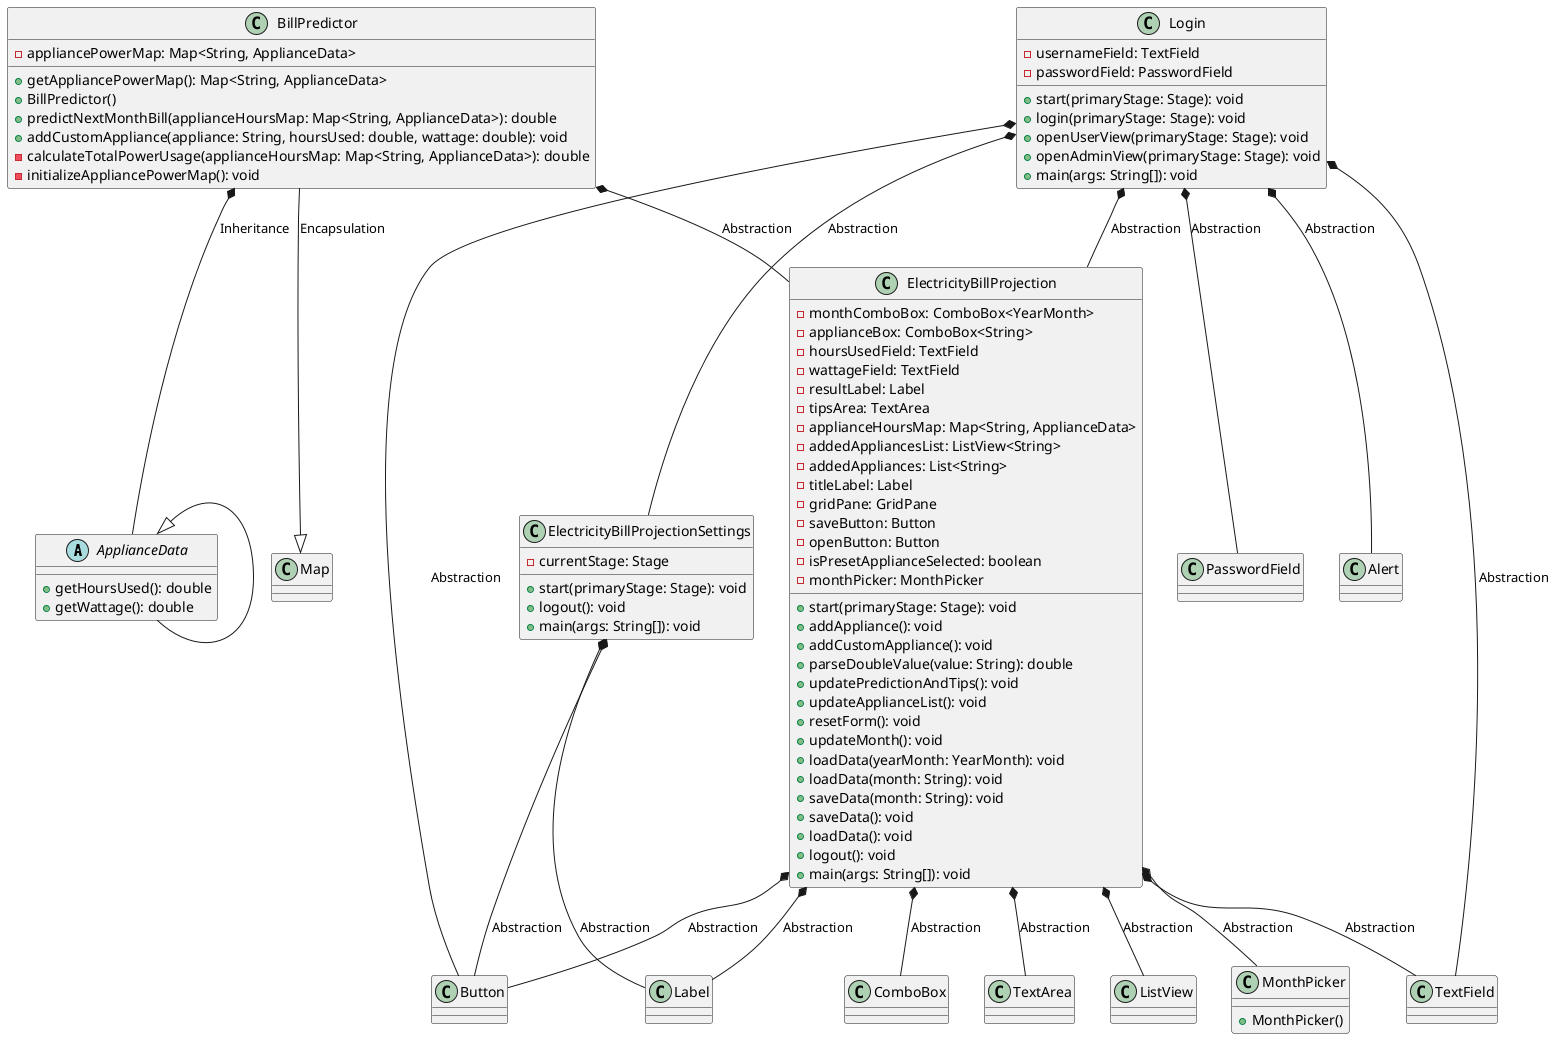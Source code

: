 @startuml

abstract class ApplianceData {
  +getHoursUsed(): double
  +getWattage(): double
}

class BillPredictor {
  -appliancePowerMap: Map<String, ApplianceData>
  +getAppliancePowerMap(): Map<String, ApplianceData>
  +BillPredictor()
  +predictNextMonthBill(applianceHoursMap: Map<String, ApplianceData>): double
  +addCustomAppliance(appliance: String, hoursUsed: double, wattage: double): void
  -calculateTotalPowerUsage(applianceHoursMap: Map<String, ApplianceData>): double
  -initializeAppliancePowerMap(): void
}

class ElectricityBillProjection {
  -monthComboBox: ComboBox<YearMonth>
  -applianceBox: ComboBox<String>
  -hoursUsedField: TextField
  -wattageField: TextField
  -resultLabel: Label
  -tipsArea: TextArea
  -applianceHoursMap: Map<String, ApplianceData>
  -addedAppliancesList: ListView<String>
  -addedAppliances: List<String>
  -titleLabel: Label
  -gridPane: GridPane
  -saveButton: Button
  -openButton: Button
  -isPresetApplianceSelected: boolean
  -monthPicker: MonthPicker
  +start(primaryStage: Stage): void
  +addAppliance(): void
  +addCustomAppliance(): void
  +parseDoubleValue(value: String): double
  +updatePredictionAndTips(): void
  +updateApplianceList(): void
  +resetForm(): void
  +updateMonth(): void
  +loadData(yearMonth: YearMonth): void
  +loadData(month: String): void
  +saveData(month: String): void
  +saveData(): void
  +loadData(): void
  +logout(): void
  +main(args: String[]): void
}

class MonthPicker {
  +MonthPicker()
}

class ElectricityBillProjectionSettings {
  -currentStage: Stage
  +start(primaryStage: Stage): void
  +logout(): void
  +main(args: String[]): void
}

class Login {
  -usernameField: TextField
  -passwordField: PasswordField
  +start(primaryStage: Stage): void
  +login(primaryStage: Stage): void
  +openUserView(primaryStage: Stage): void
  +openAdminView(primaryStage: Stage): void
  +main(args: String[]): void
}

' Define associations with the four pillars as labels
BillPredictor --|> Map: "Encapsulation"
BillPredictor *-- ElectricityBillProjection: "Abstraction"
ElectricityBillProjection *-- ComboBox: "Abstraction"
ElectricityBillProjection *-- TextField: "Abstraction"
ElectricityBillProjection *-- Label: "Abstraction"
ElectricityBillProjection *-- TextArea: "Abstraction"
ElectricityBillProjection *-- ListView: "Abstraction"
ElectricityBillProjection *-- Button: "Abstraction"
ElectricityBillProjection *-- MonthPicker: "Abstraction"

BillPredictor *-- ApplianceData: "Inheritance"
ApplianceData <|-- ApplianceData

ElectricityBillProjectionSettings *-- Button: "Abstraction"
ElectricityBillProjectionSettings *-- Label: "Abstraction"

Login *-- TextField: "Abstraction"
Login *-- PasswordField: "Abstraction"
Login *-- Button: "Abstraction"
Login *-- Alert: "Abstraction"
Login *-- ElectricityBillProjection: "Abstraction"
Login *-- ElectricityBillProjectionSettings: "Abstraction"

@enduml
